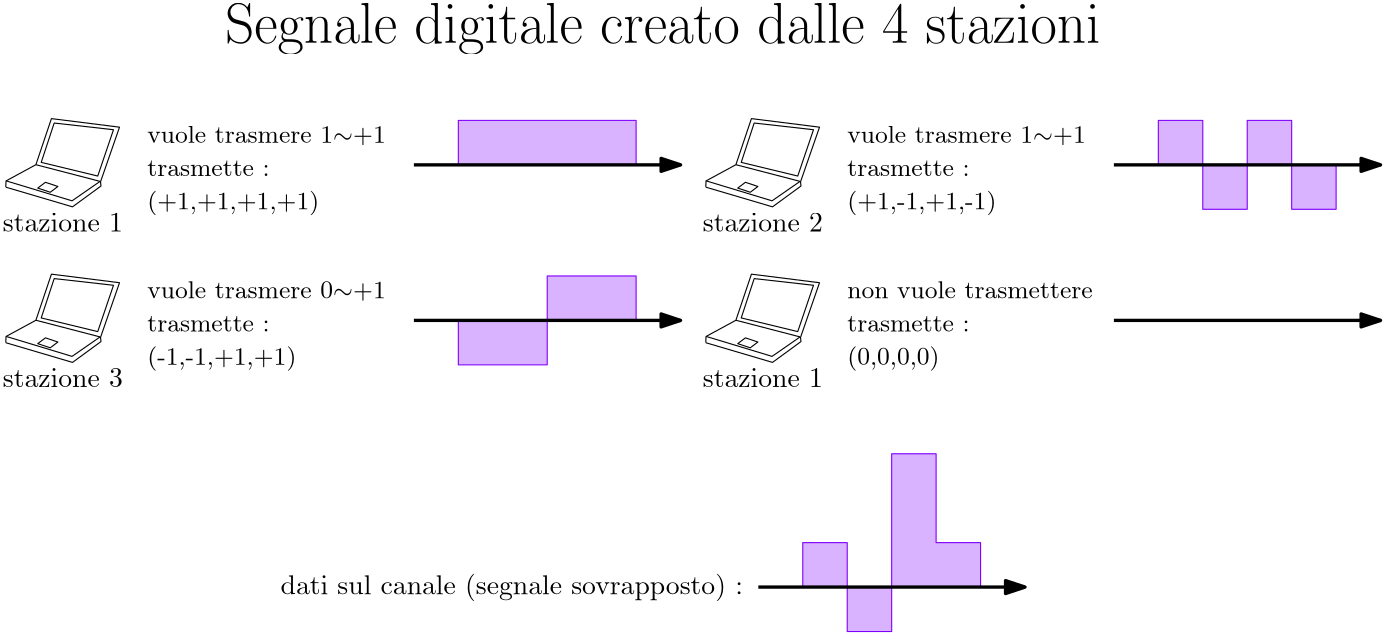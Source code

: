 <?xml version="1.0"?>
<!DOCTYPE ipe SYSTEM "ipe.dtd">
<ipe version="70218" creator="Ipe 7.2.28">
<info created="D:20240519173701" modified="D:20240519174625"/>
<ipestyle name="basic">
<symbol name="arrow/arc(spx)">
<path stroke="sym-stroke" fill="sym-stroke" pen="sym-pen">
0 0 m
-1 0.333 l
-1 -0.333 l
h
</path>
</symbol>
<symbol name="arrow/farc(spx)">
<path stroke="sym-stroke" fill="white" pen="sym-pen">
0 0 m
-1 0.333 l
-1 -0.333 l
h
</path>
</symbol>
<symbol name="arrow/ptarc(spx)">
<path stroke="sym-stroke" fill="sym-stroke" pen="sym-pen">
0 0 m
-1 0.333 l
-0.8 0 l
-1 -0.333 l
h
</path>
</symbol>
<symbol name="arrow/fptarc(spx)">
<path stroke="sym-stroke" fill="white" pen="sym-pen">
0 0 m
-1 0.333 l
-0.8 0 l
-1 -0.333 l
h
</path>
</symbol>
<symbol name="mark/circle(sx)" transformations="translations">
<path fill="sym-stroke">
0.6 0 0 0.6 0 0 e
0.4 0 0 0.4 0 0 e
</path>
</symbol>
<symbol name="mark/disk(sx)" transformations="translations">
<path fill="sym-stroke">
0.6 0 0 0.6 0 0 e
</path>
</symbol>
<symbol name="mark/fdisk(sfx)" transformations="translations">
<group>
<path fill="sym-fill">
0.5 0 0 0.5 0 0 e
</path>
<path fill="sym-stroke" fillrule="eofill">
0.6 0 0 0.6 0 0 e
0.4 0 0 0.4 0 0 e
</path>
</group>
</symbol>
<symbol name="mark/box(sx)" transformations="translations">
<path fill="sym-stroke" fillrule="eofill">
-0.6 -0.6 m
0.6 -0.6 l
0.6 0.6 l
-0.6 0.6 l
h
-0.4 -0.4 m
0.4 -0.4 l
0.4 0.4 l
-0.4 0.4 l
h
</path>
</symbol>
<symbol name="mark/square(sx)" transformations="translations">
<path fill="sym-stroke">
-0.6 -0.6 m
0.6 -0.6 l
0.6 0.6 l
-0.6 0.6 l
h
</path>
</symbol>
<symbol name="mark/fsquare(sfx)" transformations="translations">
<group>
<path fill="sym-fill">
-0.5 -0.5 m
0.5 -0.5 l
0.5 0.5 l
-0.5 0.5 l
h
</path>
<path fill="sym-stroke" fillrule="eofill">
-0.6 -0.6 m
0.6 -0.6 l
0.6 0.6 l
-0.6 0.6 l
h
-0.4 -0.4 m
0.4 -0.4 l
0.4 0.4 l
-0.4 0.4 l
h
</path>
</group>
</symbol>
<symbol name="mark/cross(sx)" transformations="translations">
<group>
<path fill="sym-stroke">
-0.43 -0.57 m
0.57 0.43 l
0.43 0.57 l
-0.57 -0.43 l
h
</path>
<path fill="sym-stroke">
-0.43 0.57 m
0.57 -0.43 l
0.43 -0.57 l
-0.57 0.43 l
h
</path>
</group>
</symbol>
<symbol name="arrow/fnormal(spx)">
<path stroke="sym-stroke" fill="white" pen="sym-pen">
0 0 m
-1 0.333 l
-1 -0.333 l
h
</path>
</symbol>
<symbol name="arrow/pointed(spx)">
<path stroke="sym-stroke" fill="sym-stroke" pen="sym-pen">
0 0 m
-1 0.333 l
-0.8 0 l
-1 -0.333 l
h
</path>
</symbol>
<symbol name="arrow/fpointed(spx)">
<path stroke="sym-stroke" fill="white" pen="sym-pen">
0 0 m
-1 0.333 l
-0.8 0 l
-1 -0.333 l
h
</path>
</symbol>
<symbol name="arrow/linear(spx)">
<path stroke="sym-stroke" pen="sym-pen">
-1 0.333 m
0 0 l
-1 -0.333 l
</path>
</symbol>
<symbol name="arrow/fdouble(spx)">
<path stroke="sym-stroke" fill="white" pen="sym-pen">
0 0 m
-1 0.333 l
-1 -0.333 l
h
-1 0 m
-2 0.333 l
-2 -0.333 l
h
</path>
</symbol>
<symbol name="arrow/double(spx)">
<path stroke="sym-stroke" fill="sym-stroke" pen="sym-pen">
0 0 m
-1 0.333 l
-1 -0.333 l
h
-1 0 m
-2 0.333 l
-2 -0.333 l
h
</path>
</symbol>
<symbol name="arrow/mid-normal(spx)">
<path stroke="sym-stroke" fill="sym-stroke" pen="sym-pen">
0.5 0 m
-0.5 0.333 l
-0.5 -0.333 l
h
</path>
</symbol>
<symbol name="arrow/mid-fnormal(spx)">
<path stroke="sym-stroke" fill="white" pen="sym-pen">
0.5 0 m
-0.5 0.333 l
-0.5 -0.333 l
h
</path>
</symbol>
<symbol name="arrow/mid-pointed(spx)">
<path stroke="sym-stroke" fill="sym-stroke" pen="sym-pen">
0.5 0 m
-0.5 0.333 l
-0.3 0 l
-0.5 -0.333 l
h
</path>
</symbol>
<symbol name="arrow/mid-fpointed(spx)">
<path stroke="sym-stroke" fill="white" pen="sym-pen">
0.5 0 m
-0.5 0.333 l
-0.3 0 l
-0.5 -0.333 l
h
</path>
</symbol>
<symbol name="arrow/mid-double(spx)">
<path stroke="sym-stroke" fill="sym-stroke" pen="sym-pen">
1 0 m
0 0.333 l
0 -0.333 l
h
0 0 m
-1 0.333 l
-1 -0.333 l
h
</path>
</symbol>
<symbol name="arrow/mid-fdouble(spx)">
<path stroke="sym-stroke" fill="white" pen="sym-pen">
1 0 m
0 0.333 l
0 -0.333 l
h
0 0 m
-1 0.333 l
-1 -0.333 l
h
</path>
</symbol>
<anglesize name="22.5 deg" value="22.5"/>
<anglesize name="30 deg" value="30"/>
<anglesize name="45 deg" value="45"/>
<anglesize name="60 deg" value="60"/>
<anglesize name="90 deg" value="90"/>
<arrowsize name="large" value="10"/>
<arrowsize name="small" value="5"/>
<arrowsize name="tiny" value="3"/>
<color name="blue" value="0 0 1"/>
<color name="brown" value="0.647 0.165 0.165"/>
<color name="darkblue" value="0 0 0.545"/>
<color name="darkcyan" value="0 0.545 0.545"/>
<color name="darkgray" value="0.663"/>
<color name="darkgreen" value="0 0.392 0"/>
<color name="darkmagenta" value="0.545 0 0.545"/>
<color name="darkorange" value="1 0.549 0"/>
<color name="darkred" value="0.545 0 0"/>
<color name="gold" value="1 0.843 0"/>
<color name="gray" value="0.745"/>
<color name="green" value="0 1 0"/>
<color name="lightblue" value="0.678 0.847 0.902"/>
<color name="lightcyan" value="0.878 1 1"/>
<color name="lightgray" value="0.827"/>
<color name="lightgreen" value="0.565 0.933 0.565"/>
<color name="lightyellow" value="1 1 0.878"/>
<color name="navy" value="0 0 0.502"/>
<color name="orange" value="1 0.647 0"/>
<color name="pink" value="1 0.753 0.796"/>
<color name="purple" value="0.627 0.125 0.941"/>
<color name="red" value="1 0 0"/>
<color name="seagreen" value="0.18 0.545 0.341"/>
<color name="turquoise" value="0.251 0.878 0.816"/>
<color name="violet" value="0.933 0.51 0.933"/>
<color name="yellow" value="1 1 0"/>
<dashstyle name="dash dot dotted" value="[4 2 1 2 1 2] 0"/>
<dashstyle name="dash dotted" value="[4 2 1 2] 0"/>
<dashstyle name="dashed" value="[4] 0"/>
<dashstyle name="dotted" value="[1 3] 0"/>
<gridsize name="10 pts (~3.5 mm)" value="10"/>
<gridsize name="14 pts (~5 mm)" value="14"/>
<gridsize name="16 pts (~6 mm)" value="16"/>
<gridsize name="20 pts (~7 mm)" value="20"/>
<gridsize name="28 pts (~10 mm)" value="28"/>
<gridsize name="32 pts (~12 mm)" value="32"/>
<gridsize name="4 pts" value="4"/>
<gridsize name="56 pts (~20 mm)" value="56"/>
<gridsize name="8 pts (~3 mm)" value="8"/>
<opacity name="10%" value="0.1"/>
<opacity name="30%" value="0.3"/>
<opacity name="50%" value="0.5"/>
<opacity name="75%" value="0.75"/>
<pen name="fat" value="1.2"/>
<pen name="heavier" value="0.8"/>
<pen name="ultrafat" value="2"/>
<symbolsize name="large" value="5"/>
<symbolsize name="small" value="2"/>
<symbolsize name="tiny" value="1.1"/>
<textsize name="Huge" value="\Huge"/>
<textsize name="LARGE" value="\LARGE"/>
<textsize name="Large" value="\Large"/>
<textsize name="footnote" value="\footnotesize"/>
<textsize name="huge" value="\huge"/>
<textsize name="large" value="\large"/>
<textsize name="script" value="\scriptsize"/>
<textsize name="small" value="\small"/>
<textsize name="tiny" value="\tiny"/>
<textstyle name="center" begin="\begin{center}" end="\end{center}"/>
<textstyle name="item" begin="\begin{itemize}\item{}" end="\end{itemize}"/>
<textstyle name="itemize" begin="\begin{itemize}" end="\end{itemize}"/>
<tiling name="falling" angle="-60" step="4" width="1"/>
<tiling name="rising" angle="30" step="4" width="1"/>
</ipestyle>
<page>
<layer name="alpha"/>
<view layers="alpha" active="alpha"/>
<path layer="alpha" matrix="0.626381 0 0 0.626381 -56.1614 270.161" stroke="black" fill="white">
161.636 724.492 m
199.972 713.178 l
216.345 725.158 l
216.079 727.554 l
226.994 758.968 l
187.859 763.893 l
178.941 737.404 l
161.77 728.086 l
161.636 724.625 l
</path>
<path matrix="0.626381 0 0 0.626381 -56.1614 270.161" stroke="black">
161.903 728.086 m
199.706 716.639 l
215.812 727.82 l
</path>
<path matrix="0.626381 0 0 0.626381 -56.1614 270.161" stroke="black">
215.812 727.82 m
178.941 737.404 l
</path>
<path matrix="0.626381 0 0 0.626381 -56.1614 270.161" stroke="black" fill="white">
189.456 761.364 m
182.002 738.735 l
214.481 730.881 l
223.533 757.503 l
189.323 761.364 l
</path>
<path matrix="0.626381 0 0 0.626381 -56.1614 270.161" stroke="black">
180.006 723.96 m
187.194 721.564 l
191.586 724.891 l
184.398 727.287 l
h
</path>
<text matrix="1 0 0 1 -84 -4" transformations="translations" pos="128 712" stroke="0" type="label" width="43.227" height="6.654" depth="0" valign="baseline">stazione 1</text>
<text matrix="1 0 0 1 -80 -8" transformations="translations" pos="176 748" stroke="0" type="label" width="85.857" height="6.227" depth="0.83" valign="baseline" size="small">vuole trasmere 1$\sim$+1</text>
<text matrix="1 0 0 1 -80 -32" transformations="translations" pos="176 748" stroke="0" type="label" width="61.948" height="6.726" depth="2.24" valign="baseline" size="small">(+1,+1,+1,+1)</text>
<text matrix="1 0 0 1 -80 -20" transformations="translations" pos="176 748" stroke="0" type="label" width="44.108" height="5.515" depth="0" valign="baseline" size="small">trasmette :</text>
<path matrix="0.626381 0 0 0.626381 -56.1614 214.161" stroke="black" fill="white">
161.636 724.492 m
199.972 713.178 l
216.345 725.158 l
216.079 727.554 l
226.994 758.968 l
187.859 763.893 l
178.941 737.404 l
161.77 728.086 l
161.636 724.625 l
</path>
<path matrix="0.626381 0 0 0.626381 -56.1614 214.161" stroke="black">
161.903 728.086 m
199.706 716.639 l
215.812 727.82 l
</path>
<path matrix="0.626381 0 0 0.626381 -56.1614 214.161" stroke="black">
215.812 727.82 m
178.941 737.404 l
</path>
<path matrix="0.626381 0 0 0.626381 -56.1614 214.161" stroke="black" fill="white">
189.456 761.364 m
182.002 738.735 l
214.481 730.881 l
223.533 757.503 l
189.323 761.364 l
</path>
<path matrix="0.626381 0 0 0.626381 -56.1614 214.161" stroke="black">
180.006 723.96 m
187.194 721.564 l
191.586 724.891 l
184.398 727.287 l
h
</path>
<text matrix="1 0 0 1 -84 -60" transformations="translations" pos="128 712" stroke="0" type="label" width="43.227" height="6.654" depth="0" valign="baseline">stazione 3</text>
<text matrix="1 0 0 1 -80 -64" transformations="translations" pos="176 748" stroke="0" type="label" width="85.857" height="6.227" depth="0.83" valign="baseline" size="small">vuole trasmere 0$\sim$+1</text>
<text matrix="1 0 0 1 -80 -88" transformations="translations" pos="176 748" stroke="0" type="label" width="53.756" height="6.726" depth="2.24" valign="baseline" size="small">(-1,-1,+1,+1)</text>
<text matrix="1 0 0 1 -80 -76" transformations="translations" pos="176 748" stroke="0" type="label" width="44.108" height="5.515" depth="0" valign="baseline" size="small">trasmette :</text>
<path matrix="0.626381 0 0 0.626381 195.839 270.161" stroke="black" fill="white">
161.636 724.492 m
199.972 713.178 l
216.345 725.158 l
216.079 727.554 l
226.994 758.968 l
187.859 763.893 l
178.941 737.404 l
161.77 728.086 l
161.636 724.625 l
</path>
<path matrix="0.626381 0 0 0.626381 195.839 270.161" stroke="black">
161.903 728.086 m
199.706 716.639 l
215.812 727.82 l
</path>
<path matrix="0.626381 0 0 0.626381 195.839 270.161" stroke="black">
215.812 727.82 m
178.941 737.404 l
</path>
<path matrix="0.626381 0 0 0.626381 195.839 270.161" stroke="black" fill="white">
189.456 761.364 m
182.002 738.735 l
214.481 730.881 l
223.533 757.503 l
189.323 761.364 l
</path>
<path matrix="0.626381 0 0 0.626381 195.839 270.161" stroke="black">
180.006 723.96 m
187.194 721.564 l
191.586 724.891 l
184.398 727.287 l
h
</path>
<text matrix="1 0 0 1 168 -4" transformations="translations" pos="128 712" stroke="0" type="label" width="43.227" height="6.654" depth="0" valign="baseline">stazione 2</text>
<text matrix="1 0 0 1 172 -8" transformations="translations" pos="176 748" stroke="0" type="label" width="85.857" height="6.227" depth="0.83" valign="baseline" size="small">vuole trasmere 1$\sim$+1</text>
<text matrix="1 0 0 1 172 -32" transformations="translations" pos="176 748" stroke="0" type="label" width="53.756" height="6.726" depth="2.24" valign="baseline" size="small">(+1,-1,+1,-1)</text>
<text matrix="1 0 0 1 172 -20" transformations="translations" pos="176 748" stroke="0" type="label" width="44.108" height="5.515" depth="0" valign="baseline" size="small">trasmette :</text>
<path matrix="0.626381 0 0 0.626381 195.839 214.161" stroke="black" fill="white">
161.636 724.492 m
199.972 713.178 l
216.345 725.158 l
216.079 727.554 l
226.994 758.968 l
187.859 763.893 l
178.941 737.404 l
161.77 728.086 l
161.636 724.625 l
</path>
<path matrix="0.626381 0 0 0.626381 195.839 214.161" stroke="black">
161.903 728.086 m
199.706 716.639 l
215.812 727.82 l
</path>
<path matrix="0.626381 0 0 0.626381 195.839 214.161" stroke="black">
215.812 727.82 m
178.941 737.404 l
</path>
<path matrix="0.626381 0 0 0.626381 195.839 214.161" stroke="black" fill="white">
189.456 761.364 m
182.002 738.735 l
214.481 730.881 l
223.533 757.503 l
189.323 761.364 l
</path>
<path matrix="0.626381 0 0 0.626381 195.839 214.161" stroke="black">
180.006 723.96 m
187.194 721.564 l
191.586 724.891 l
184.398 727.287 l
h
</path>
<text matrix="1 0 0 1 168 -60" transformations="translations" pos="128 712" stroke="0" type="label" width="43.227" height="6.654" depth="0" valign="baseline">stazione 1</text>
<text matrix="1 0 0 1 172 -64" transformations="translations" pos="176 748" stroke="0" type="label" width="88.421" height="6.227" depth="0" valign="baseline" size="small">non vuole trasmettere</text>
<text matrix="1 0 0 1 172 -88" transformations="translations" pos="176 748" stroke="0" type="label" width="33.278" height="6.726" depth="2.24" valign="baseline" size="small">(0,0,0,0)</text>
<text matrix="1 0 0 1 172 -76" transformations="translations" pos="176 748" stroke="0" type="label" width="44.108" height="5.515" depth="0" valign="baseline" size="small">trasmette :</text>
<path stroke="0.502 0 1" fill="0.502 0 1" opacity="30%" stroke-opacity="opaque">
208 732 m
208 748 l
272 748 l
272 732 l
</path>
<path stroke="0.502 0 1" fill="0.502 0 1" opacity="30%" stroke-opacity="opaque">
208 676 m
208 660 l
240 660 l
240 692 l
272 692 l
272 676 l
</path>
<path stroke="0.502 0 1" fill="0.502 0 1" opacity="30%" stroke-opacity="opaque">
460 732 m
460 748 l
476 748 l
476 716 l
492 716 l
492 748 l
508 748 l
508 716 l
524 716 l
524 732 l
</path>
<text matrix="1 0 0 1 -8 4" transformations="translations" pos="132 772" stroke="0" type="label" width="315.466" height="14.348" depth="4.02" valign="baseline" size="huge">Segnale digitale creato dalle 4 stazioni</text>
<text matrix="1 0 0 1 16 -134.566" transformations="translations" pos="128 712" stroke="0" type="label" width="166.57" height="7.473" depth="2.49" valign="baseline">dati sul canale (segnale sovrapposto) :</text>
<path matrix="1 0 0 1 60 -12" stroke="0.502 0 1" fill="0.502 0 1" opacity="30%" stroke-opacity="opaque">
272 592 m
272 608 l
288 608 l
288 576 l
304 576 l
304 640 l
320 640 l
320 608 l
336 608 l
336 592 l
</path>
<path matrix="1 0 0 1 -64 -4" stroke="0" pen="fat" arrow="normal/normal">
256 736 m
352 736 l
</path>
<path matrix="1 0 0 1 -64 -60" stroke="0" pen="fat" arrow="normal/normal">
256 736 m
352 736 l
</path>
<path matrix="1 0 0 1 188 -4" stroke="0" pen="fat" arrow="normal/normal">
256 736 m
352 736 l
</path>
<path matrix="1 0 0 1 188 -60" stroke="0" pen="fat" arrow="normal/normal">
256 736 m
352 736 l
</path>
<path matrix="1 0 0 1 60 -156" stroke="0" pen="fat" arrow="normal/normal">
256 736 m
352 736 l
</path>
</page>
</ipe>

